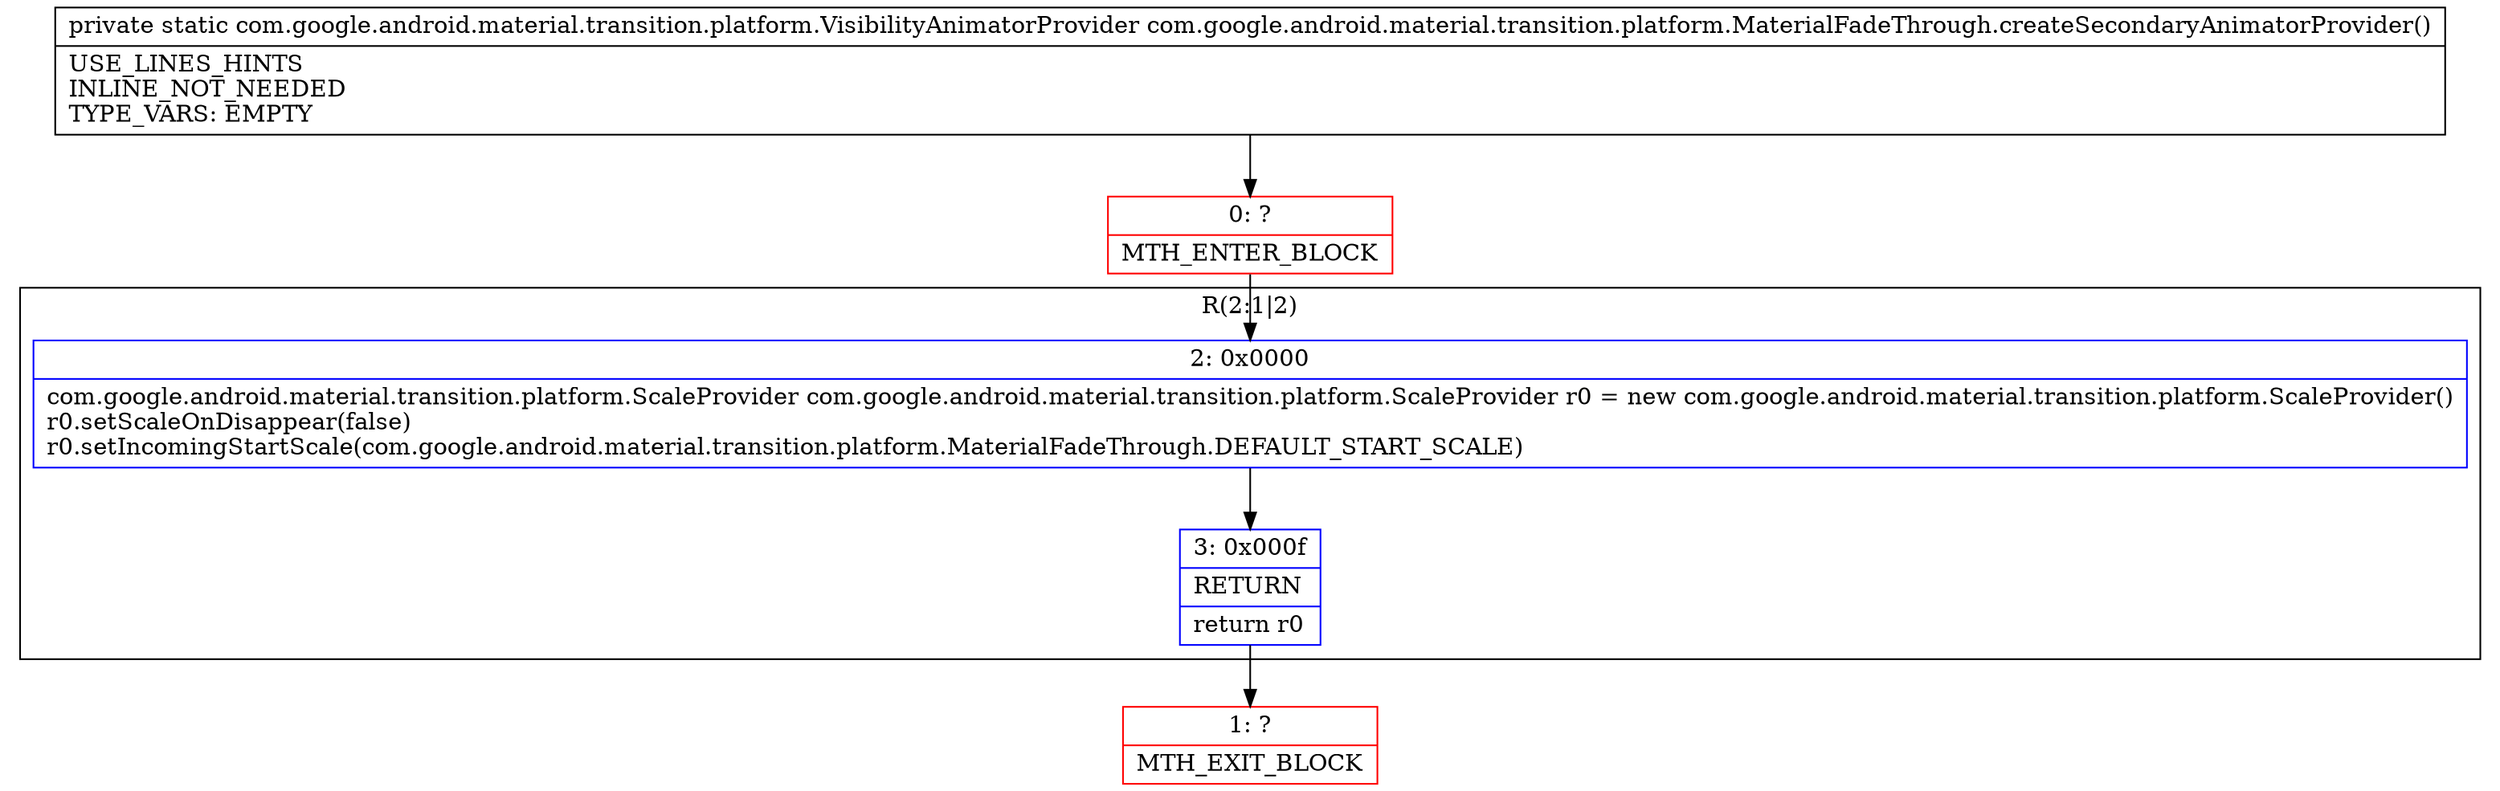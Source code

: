 digraph "CFG forcom.google.android.material.transition.platform.MaterialFadeThrough.createSecondaryAnimatorProvider()Lcom\/google\/android\/material\/transition\/platform\/VisibilityAnimatorProvider;" {
subgraph cluster_Region_1799175289 {
label = "R(2:1|2)";
node [shape=record,color=blue];
Node_2 [shape=record,label="{2\:\ 0x0000|com.google.android.material.transition.platform.ScaleProvider com.google.android.material.transition.platform.ScaleProvider r0 = new com.google.android.material.transition.platform.ScaleProvider()\lr0.setScaleOnDisappear(false)\lr0.setIncomingStartScale(com.google.android.material.transition.platform.MaterialFadeThrough.DEFAULT_START_SCALE)\l}"];
Node_3 [shape=record,label="{3\:\ 0x000f|RETURN\l|return r0\l}"];
}
Node_0 [shape=record,color=red,label="{0\:\ ?|MTH_ENTER_BLOCK\l}"];
Node_1 [shape=record,color=red,label="{1\:\ ?|MTH_EXIT_BLOCK\l}"];
MethodNode[shape=record,label="{private static com.google.android.material.transition.platform.VisibilityAnimatorProvider com.google.android.material.transition.platform.MaterialFadeThrough.createSecondaryAnimatorProvider()  | USE_LINES_HINTS\lINLINE_NOT_NEEDED\lTYPE_VARS: EMPTY\l}"];
MethodNode -> Node_0;Node_2 -> Node_3;
Node_3 -> Node_1;
Node_0 -> Node_2;
}

